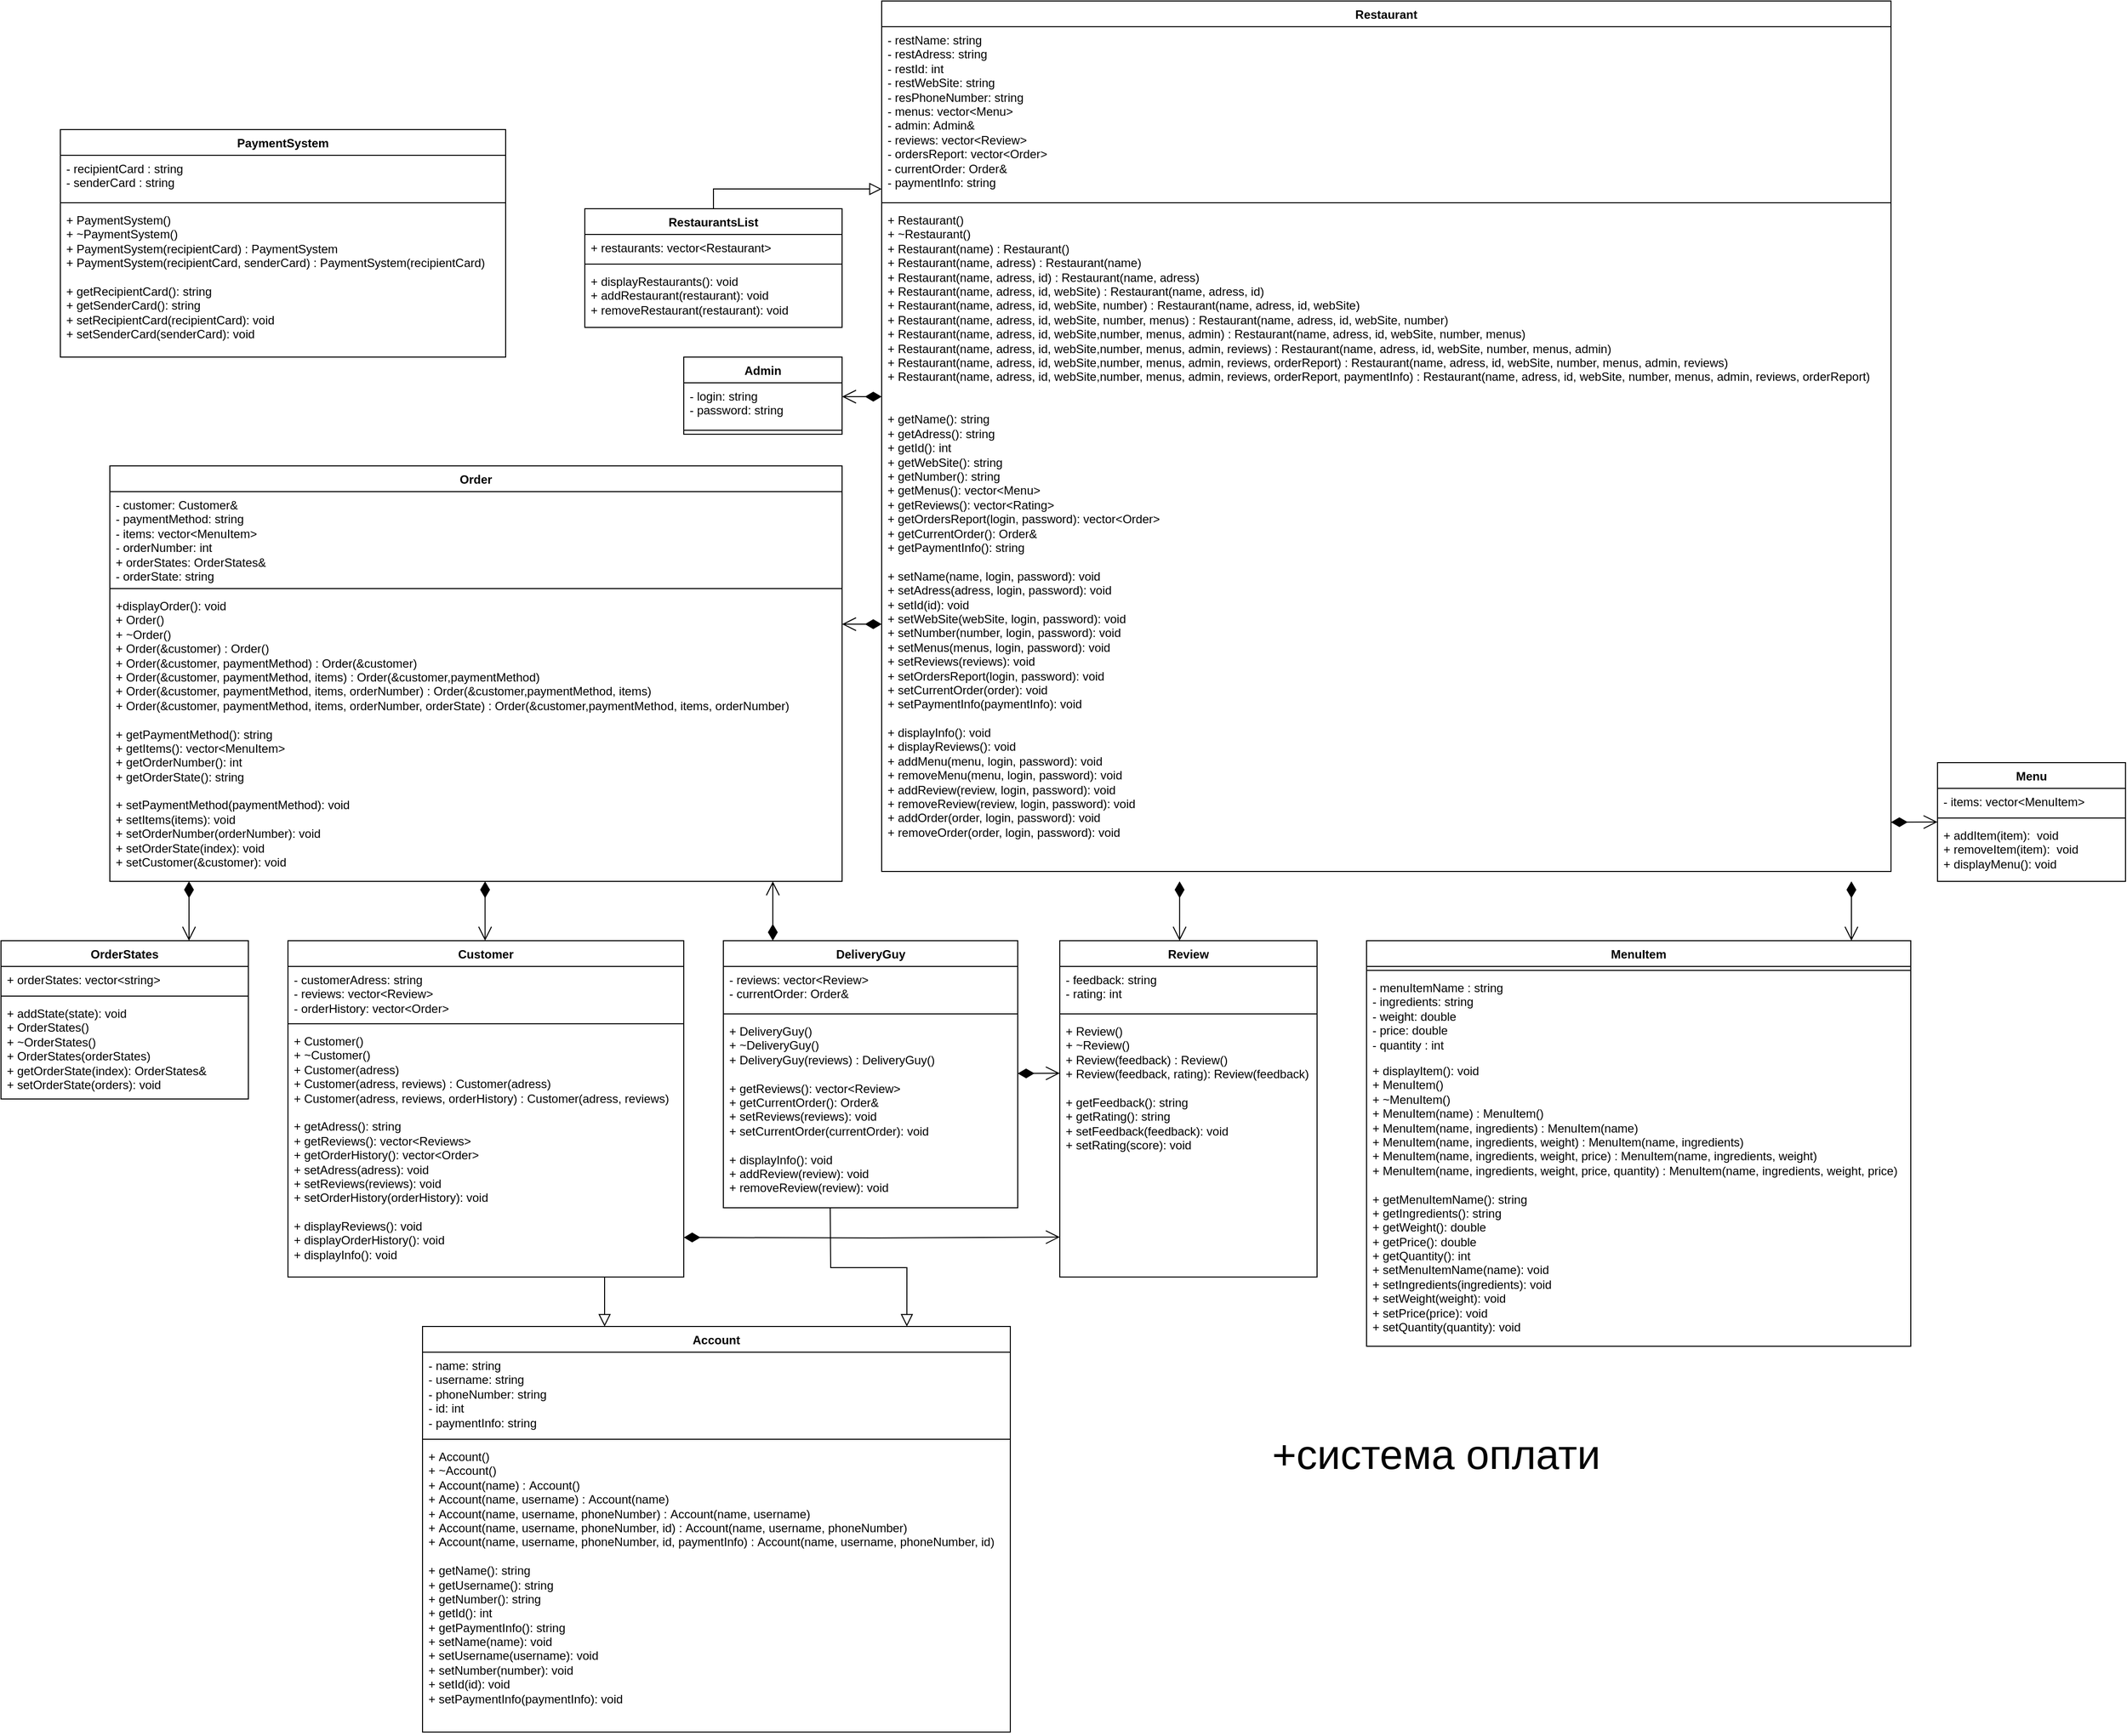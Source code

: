 <mxfile version="23.1.2" type="github">
  <diagram name="Сторінка-1" id="nTbSs-eOX7MSh_iyYzCm">
    <mxGraphModel dx="4871" dy="3638" grid="1" gridSize="10" guides="1" tooltips="1" connect="1" arrows="1" fold="1" page="1" pageScale="1" pageWidth="827" pageHeight="1169" math="0" shadow="0">
      <root>
        <mxCell id="0" />
        <mxCell id="1" parent="0" />
        <mxCell id="OtCIeRJ54kRGpg4Z5k2t-1" value="Customer" style="swimlane;fontStyle=1;align=center;verticalAlign=top;childLayout=stackLayout;horizontal=1;startSize=26;horizontalStack=0;resizeParent=1;resizeParentMax=0;resizeLast=0;collapsible=1;marginBottom=0;whiteSpace=wrap;html=1;" parent="1" vertex="1">
          <mxGeometry x="-1790" y="-330" width="400" height="340" as="geometry" />
        </mxCell>
        <mxCell id="OtCIeRJ54kRGpg4Z5k2t-2" value="- customerAdress: string&lt;br&gt;- reviews: vector&amp;lt;Review&amp;gt;&lt;br&gt;- orderHistory: vector&amp;lt;Order&amp;gt;" style="text;strokeColor=none;fillColor=none;align=left;verticalAlign=top;spacingLeft=4;spacingRight=4;overflow=hidden;rotatable=0;points=[[0,0.5],[1,0.5]];portConstraint=eastwest;whiteSpace=wrap;html=1;" parent="OtCIeRJ54kRGpg4Z5k2t-1" vertex="1">
          <mxGeometry y="26" width="400" height="54" as="geometry" />
        </mxCell>
        <mxCell id="OtCIeRJ54kRGpg4Z5k2t-3" value="" style="line;strokeWidth=1;fillColor=none;align=left;verticalAlign=middle;spacingTop=-1;spacingLeft=3;spacingRight=3;rotatable=0;labelPosition=right;points=[];portConstraint=eastwest;strokeColor=inherit;" parent="OtCIeRJ54kRGpg4Z5k2t-1" vertex="1">
          <mxGeometry y="80" width="400" height="8" as="geometry" />
        </mxCell>
        <mxCell id="OtCIeRJ54kRGpg4Z5k2t-4" value="+ Customer()&lt;br&gt;+ ~Customer()&lt;br&gt;+ Customer(adress)&lt;br&gt;+ Customer(adress, reviews) : Customer(adress)&lt;br&gt;+ Customer(adress, reviews, orderHistory) : Customer(adress, reviews)&amp;nbsp;&lt;br style=&quot;border-color: var(--border-color);&quot;&gt;&amp;nbsp;&lt;br&gt;+ getAdress(): string&lt;br&gt;+ getReviews(): vector&amp;lt;Reviews&amp;gt;&lt;br&gt;+ getOrderHistory(): vector&amp;lt;Order&amp;gt;&lt;br style=&quot;border-color: var(--border-color);&quot;&gt;+ setAdress(adress): void&lt;br&gt;+ setReviews(reviews): void&lt;br&gt;+ setOrderHistory(orderHistory): void&lt;br style=&quot;border-color: var(--border-color);&quot;&gt;&lt;br&gt;+ displayReviews(): void&lt;br&gt;+ displayOrderHistory(): void&lt;br style=&quot;border-color: var(--border-color);&quot;&gt;+ displayInfo(): void" style="text;strokeColor=none;fillColor=none;align=left;verticalAlign=top;spacingLeft=4;spacingRight=4;overflow=hidden;rotatable=0;points=[[0,0.5],[1,0.5]];portConstraint=eastwest;whiteSpace=wrap;html=1;" parent="OtCIeRJ54kRGpg4Z5k2t-1" vertex="1">
          <mxGeometry y="88" width="400" height="252" as="geometry" />
        </mxCell>
        <mxCell id="OtCIeRJ54kRGpg4Z5k2t-5" value="MenuItem" style="swimlane;fontStyle=1;align=center;verticalAlign=top;childLayout=stackLayout;horizontal=1;startSize=26;horizontalStack=0;resizeParent=1;resizeParentMax=0;resizeLast=0;collapsible=1;marginBottom=0;whiteSpace=wrap;html=1;" parent="1" vertex="1">
          <mxGeometry x="-700" y="-330" width="550" height="410" as="geometry" />
        </mxCell>
        <mxCell id="OtCIeRJ54kRGpg4Z5k2t-7" value="" style="line;strokeWidth=1;fillColor=none;align=left;verticalAlign=middle;spacingTop=-1;spacingLeft=3;spacingRight=3;rotatable=0;labelPosition=right;points=[];portConstraint=eastwest;strokeColor=inherit;" parent="OtCIeRJ54kRGpg4Z5k2t-5" vertex="1">
          <mxGeometry y="26" width="550" height="8" as="geometry" />
        </mxCell>
        <mxCell id="OtCIeRJ54kRGpg4Z5k2t-6" value="- menuItemName : string&lt;br&gt;- ingredients: string&amp;nbsp;&lt;br&gt;- weight: double&lt;br&gt;- price: double&lt;br&gt;- quantity : int" style="text;strokeColor=none;fillColor=none;align=left;verticalAlign=top;spacingLeft=4;spacingRight=4;overflow=hidden;rotatable=0;points=[[0,0.5],[1,0.5]];portConstraint=eastwest;whiteSpace=wrap;html=1;" parent="OtCIeRJ54kRGpg4Z5k2t-5" vertex="1">
          <mxGeometry y="34" width="550" height="84" as="geometry" />
        </mxCell>
        <mxCell id="OtCIeRJ54kRGpg4Z5k2t-8" value="+ displayItem(): void&lt;br&gt;+ MenuItem()&lt;br&gt;+ ~MenuItem()&lt;br&gt;+ MenuItem(name) : MenuItem()&lt;br&gt;+ MenuItem(name, ingredients) : MenuItem(name)&lt;br&gt;+ MenuItem(name, ingredients, weight) : MenuItem(name, ingredients)&lt;br&gt;+ MenuItem(name, ingredients, weight, price) : MenuItem(name, ingredients, weight)&lt;br&gt;+ MenuItem(name, ingredients, weight, price, quantity) : MenuItem(name, ingredients, weight, price)&lt;br&gt;&lt;br&gt;+ getMenuItemName(): string&lt;br&gt;+ getIngredients(): string&lt;br&gt;+ getWeight(): double&lt;br&gt;+ getPrice(): double&lt;br&gt;+ getQuantity(): int&lt;br&gt;+ setMenuItemName(name): void&lt;br style=&quot;border-color: var(--border-color);&quot;&gt;+ setIngredients(ingredients): void&lt;br style=&quot;border-color: var(--border-color);&quot;&gt;+ setWeight(weight): void&lt;br style=&quot;border-color: var(--border-color);&quot;&gt;+ setPrice(price): void&lt;br style=&quot;border-color: var(--border-color);&quot;&gt;+ setQuantity(quantity): void" style="text;strokeColor=none;fillColor=none;align=left;verticalAlign=top;spacingLeft=4;spacingRight=4;overflow=hidden;rotatable=0;points=[[0,0.5],[1,0.5]];portConstraint=eastwest;whiteSpace=wrap;html=1;" parent="OtCIeRJ54kRGpg4Z5k2t-5" vertex="1">
          <mxGeometry y="118" width="550" height="292" as="geometry" />
        </mxCell>
        <mxCell id="OtCIeRJ54kRGpg4Z5k2t-9" value="Menu" style="swimlane;fontStyle=1;align=center;verticalAlign=top;childLayout=stackLayout;horizontal=1;startSize=26;horizontalStack=0;resizeParent=1;resizeParentMax=0;resizeLast=0;collapsible=1;marginBottom=0;whiteSpace=wrap;html=1;" parent="1" vertex="1">
          <mxGeometry x="-123" y="-510" width="190" height="120" as="geometry" />
        </mxCell>
        <mxCell id="OtCIeRJ54kRGpg4Z5k2t-10" value="- items: vector&amp;lt;MenuItem&amp;gt;" style="text;strokeColor=none;fillColor=none;align=left;verticalAlign=top;spacingLeft=4;spacingRight=4;overflow=hidden;rotatable=0;points=[[0,0.5],[1,0.5]];portConstraint=eastwest;whiteSpace=wrap;html=1;" parent="OtCIeRJ54kRGpg4Z5k2t-9" vertex="1">
          <mxGeometry y="26" width="190" height="26" as="geometry" />
        </mxCell>
        <mxCell id="OtCIeRJ54kRGpg4Z5k2t-11" value="" style="line;strokeWidth=1;fillColor=none;align=left;verticalAlign=middle;spacingTop=-1;spacingLeft=3;spacingRight=3;rotatable=0;labelPosition=right;points=[];portConstraint=eastwest;strokeColor=inherit;" parent="OtCIeRJ54kRGpg4Z5k2t-9" vertex="1">
          <mxGeometry y="52" width="190" height="8" as="geometry" />
        </mxCell>
        <mxCell id="OtCIeRJ54kRGpg4Z5k2t-12" value="+ addItem(item):&amp;nbsp; void&lt;br&gt;+ removeItem(item):&amp;nbsp; void&lt;br&gt;+ displayMenu(): void" style="text;strokeColor=none;fillColor=none;align=left;verticalAlign=top;spacingLeft=4;spacingRight=4;overflow=hidden;rotatable=0;points=[[0,0.5],[1,0.5]];portConstraint=eastwest;whiteSpace=wrap;html=1;" parent="OtCIeRJ54kRGpg4Z5k2t-9" vertex="1">
          <mxGeometry y="60" width="190" height="60" as="geometry" />
        </mxCell>
        <mxCell id="OtCIeRJ54kRGpg4Z5k2t-18" value="Order" style="swimlane;fontStyle=1;align=center;verticalAlign=top;childLayout=stackLayout;horizontal=1;startSize=26;horizontalStack=0;resizeParent=1;resizeParentMax=0;resizeLast=0;collapsible=1;marginBottom=0;whiteSpace=wrap;html=1;" parent="1" vertex="1">
          <mxGeometry x="-1970" y="-810" width="740" height="420" as="geometry" />
        </mxCell>
        <mxCell id="OtCIeRJ54kRGpg4Z5k2t-19" value="-&amp;nbsp;customer: Customer&amp;amp;&lt;br&gt;- paymentMethod: string&lt;br&gt;- items: vector&amp;lt;MenuItem&amp;gt;&lt;br&gt;- orderNumber: int&lt;br&gt;+ orderStates: OrderStates&amp;amp;&lt;br&gt;- orderState: string" style="text;strokeColor=none;fillColor=none;align=left;verticalAlign=top;spacingLeft=4;spacingRight=4;overflow=hidden;rotatable=0;points=[[0,0.5],[1,0.5]];portConstraint=eastwest;whiteSpace=wrap;html=1;" parent="OtCIeRJ54kRGpg4Z5k2t-18" vertex="1">
          <mxGeometry y="26" width="740" height="94" as="geometry" />
        </mxCell>
        <mxCell id="OtCIeRJ54kRGpg4Z5k2t-20" value="" style="line;strokeWidth=1;fillColor=none;align=left;verticalAlign=middle;spacingTop=-1;spacingLeft=3;spacingRight=3;rotatable=0;labelPosition=right;points=[];portConstraint=eastwest;strokeColor=inherit;" parent="OtCIeRJ54kRGpg4Z5k2t-18" vertex="1">
          <mxGeometry y="120" width="740" height="8" as="geometry" />
        </mxCell>
        <mxCell id="OtCIeRJ54kRGpg4Z5k2t-21" value="+displayOrder(): void&lt;br&gt;+ Order()&lt;br&gt;+ ~Order()&lt;br&gt;+ Order(&amp;amp;customer) : Order()&lt;br&gt;+ Order(&amp;amp;customer, paymentMethod) : Order(&amp;amp;customer)&lt;br&gt;+ Order(&amp;amp;customer, paymentMethod, items) : Order(&amp;amp;customer,paymentMethod)&lt;br&gt;+ Order(&amp;amp;customer, paymentMethod, items, orderNumber) : Order(&amp;amp;customer,paymentMethod, items)&lt;br&gt;+ Order(&amp;amp;customer, paymentMethod, items, orderNumber, orderState) : Order(&amp;amp;customer,paymentMethod, items, orderNumber)&lt;br&gt;&lt;br&gt;+ getPaymentMethod(): string&lt;br&gt;+ getItems(): vector&amp;lt;MenuItem&amp;gt;&lt;br&gt;+ getOrderNumber(): int&lt;br&gt;+ getOrderState(): string&lt;br&gt;&lt;br&gt;+ setPaymentMethod(paymentMethod): void&lt;br style=&quot;border-color: var(--border-color);&quot;&gt;+ setItems(items): void&lt;br style=&quot;border-color: var(--border-color);&quot;&gt;+ setOrderNumber(orderNumber): void&lt;br style=&quot;border-color: var(--border-color);&quot;&gt;+ setOrderState(index): void&lt;br&gt;+ setCustomer(&amp;amp;customer): void" style="text;strokeColor=none;fillColor=none;align=left;verticalAlign=top;spacingLeft=4;spacingRight=4;overflow=hidden;rotatable=0;points=[[0,0.5],[1,0.5]];portConstraint=eastwest;whiteSpace=wrap;html=1;" parent="OtCIeRJ54kRGpg4Z5k2t-18" vertex="1">
          <mxGeometry y="128" width="740" height="292" as="geometry" />
        </mxCell>
        <mxCell id="OtCIeRJ54kRGpg4Z5k2t-44" value="RestaurantsList" style="swimlane;fontStyle=1;align=center;verticalAlign=top;childLayout=stackLayout;horizontal=1;startSize=26;horizontalStack=0;resizeParent=1;resizeParentMax=0;resizeLast=0;collapsible=1;marginBottom=0;whiteSpace=wrap;html=1;" parent="1" vertex="1">
          <mxGeometry x="-1490" y="-1070" width="260" height="120" as="geometry" />
        </mxCell>
        <mxCell id="OtCIeRJ54kRGpg4Z5k2t-45" value="+ restaurants: vector&amp;lt;Restaurant&amp;gt;" style="text;strokeColor=none;fillColor=none;align=left;verticalAlign=top;spacingLeft=4;spacingRight=4;overflow=hidden;rotatable=0;points=[[0,0.5],[1,0.5]];portConstraint=eastwest;whiteSpace=wrap;html=1;" parent="OtCIeRJ54kRGpg4Z5k2t-44" vertex="1">
          <mxGeometry y="26" width="260" height="26" as="geometry" />
        </mxCell>
        <mxCell id="OtCIeRJ54kRGpg4Z5k2t-46" value="" style="line;strokeWidth=1;fillColor=none;align=left;verticalAlign=middle;spacingTop=-1;spacingLeft=3;spacingRight=3;rotatable=0;labelPosition=right;points=[];portConstraint=eastwest;strokeColor=inherit;" parent="OtCIeRJ54kRGpg4Z5k2t-44" vertex="1">
          <mxGeometry y="52" width="260" height="8" as="geometry" />
        </mxCell>
        <mxCell id="OtCIeRJ54kRGpg4Z5k2t-47" value="+ displayRestaurants(): void&lt;br&gt;+ addRestaurant(restaurant): void&lt;br&gt;+ removeRestaurant(restaurant): void" style="text;strokeColor=none;fillColor=none;align=left;verticalAlign=top;spacingLeft=4;spacingRight=4;overflow=hidden;rotatable=0;points=[[0,0.5],[1,0.5]];portConstraint=eastwest;whiteSpace=wrap;html=1;" parent="OtCIeRJ54kRGpg4Z5k2t-44" vertex="1">
          <mxGeometry y="60" width="260" height="60" as="geometry" />
        </mxCell>
        <mxCell id="Xwp7wJV6A2e9DXdXFIzc-5" value="Restaurant" style="swimlane;fontStyle=1;align=center;verticalAlign=top;childLayout=stackLayout;horizontal=1;startSize=26;horizontalStack=0;resizeParent=1;resizeParentMax=0;resizeLast=0;collapsible=1;marginBottom=0;whiteSpace=wrap;html=1;" parent="1" vertex="1">
          <mxGeometry x="-1190" y="-1280" width="1020" height="880" as="geometry" />
        </mxCell>
        <mxCell id="Xwp7wJV6A2e9DXdXFIzc-6" value="- restName: string&lt;br style=&quot;border-color: var(--border-color);&quot;&gt;- restAdress: string&lt;br style=&quot;border-color: var(--border-color);&quot;&gt;- restId: int&lt;br style=&quot;border-color: var(--border-color);&quot;&gt;- restWebSite: string&lt;br&gt;- resPhoneNumber: string&lt;br style=&quot;border-color: var(--border-color);&quot;&gt;- menus: vector&amp;lt;Menu&amp;gt;&lt;br&gt;- admin: Admin&amp;amp;&lt;br&gt;- reviews: vector&amp;lt;Review&amp;gt;&lt;br&gt;- ordersReport: vector&amp;lt;Order&amp;gt;&lt;br&gt;- currentOrder: Order&amp;amp;&lt;br&gt;- paymentInfo: string&amp;nbsp;" style="text;strokeColor=none;fillColor=none;align=left;verticalAlign=top;spacingLeft=4;spacingRight=4;overflow=hidden;rotatable=0;points=[[0,0.5],[1,0.5]];portConstraint=eastwest;whiteSpace=wrap;html=1;" parent="Xwp7wJV6A2e9DXdXFIzc-5" vertex="1">
          <mxGeometry y="26" width="1020" height="174" as="geometry" />
        </mxCell>
        <mxCell id="Xwp7wJV6A2e9DXdXFIzc-7" value="" style="line;strokeWidth=1;fillColor=none;align=left;verticalAlign=middle;spacingTop=-1;spacingLeft=3;spacingRight=3;rotatable=0;labelPosition=right;points=[];portConstraint=eastwest;strokeColor=inherit;" parent="Xwp7wJV6A2e9DXdXFIzc-5" vertex="1">
          <mxGeometry y="200" width="1020" height="8" as="geometry" />
        </mxCell>
        <mxCell id="Xwp7wJV6A2e9DXdXFIzc-8" value="+ Restaurant()&lt;br&gt;+ ~Restaurant()&lt;br&gt;+ Restaurant(name) : Restaurant()&lt;br&gt;+ Restaurant(name, adress) : Restaurant(name)&lt;br&gt;+ Restaurant(name, adress, id) : Restaurant(name, adress)&lt;br&gt;+ Restaurant(name, adress, id, webSite) : Restaurant(name, adress, id)&lt;br&gt;+ Restaurant(name, adress, id, webSite, number) : Restaurant(name, adress, id, webSite)&lt;br style=&quot;border-color: var(--border-color);&quot;&gt;+ Restaurant(name, adress, id, webSite, number, menus) : Restaurant(name, adress, id, webSite, number)&lt;br&gt;+ Restaurant(name, adress, id, webSite,number,&amp;nbsp;menus, admin) : Restaurant(name, adress, id, webSite, number, menus)&lt;br&gt;+ Restaurant(name, adress, id, webSite,number,&amp;nbsp;menus, admin, reviews) : Restaurant(name, adress, id, webSite, number, menus, admin)&lt;br&gt;+ Restaurant(name, adress, id, webSite,number,&amp;nbsp;menus, admin, reviews, orderReport) : Restaurant(name, adress, id, webSite, number, menus, admin, reviews)&lt;br&gt;+ Restaurant(name, adress, id, webSite,number,&amp;nbsp;menus, admin, reviews, orderReport, paymentInfo) : Restaurant(name, adress, id, webSite, number, menus, admin, reviews, orderReport)&lt;br style=&quot;border-color: var(--border-color);&quot;&gt;&lt;br&gt;&lt;br&gt;+ getName(): string&lt;br&gt;+ getAdress(): string&lt;br&gt;+ getId(): int&lt;br&gt;+ getWebSite(): string&lt;br&gt;+ getNumber(): string&lt;br style=&quot;border-color: var(--border-color);&quot;&gt;+ getMenus(): vector&amp;lt;Menu&amp;gt;&lt;br&gt;+ getReviews(): vector&amp;lt;Rating&amp;gt;&lt;br&gt;+ getOrdersReport(login, password): vector&amp;lt;Order&amp;gt;&lt;br&gt;+ getCurrentOrder(): Order&amp;amp;&lt;br&gt;+ getPaymentInfo(): string&lt;br style=&quot;border-color: var(--border-color);&quot;&gt;&lt;br&gt;+ setName(name, login, password): void&lt;br style=&quot;border-color: var(--border-color);&quot;&gt;+ setAdress(adress, login, password): void&lt;br style=&quot;border-color: var(--border-color);&quot;&gt;+ setId(id): void&lt;br style=&quot;border-color: var(--border-color);&quot;&gt;+ setWebSite(webSite, login, password): void&lt;br&gt;+ setNumber(number, login, password): void&lt;br style=&quot;border-color: var(--border-color);&quot;&gt;+ setMenus(menus, login, password): void&lt;br&gt;+ setReviews(reviews): void&lt;br&gt;+ setOrdersReport(login, password): void&lt;br&gt;+ setCurrentOrder(order): void&lt;br&gt;+ setPaymentInfo(paymentInfo): void&lt;br style=&quot;border-color: var(--border-color);&quot;&gt;&lt;br&gt;+ displayInfo(): void&lt;br&gt;+ displayReviews(): void&lt;br style=&quot;border-color: var(--border-color);&quot;&gt;+ addMenu(menu, login, password): void&lt;br&gt;+ removeMenu(menu, login, password): void&lt;br&gt;+ addReview(review, login, password): void&lt;br&gt;+ removeReview(review, login, password): void&lt;br&gt;+ addOrder(order, login, password): void&lt;br&gt;+ removeOrder(order, login, password): void" style="text;strokeColor=none;fillColor=none;align=left;verticalAlign=top;spacingLeft=4;spacingRight=4;overflow=hidden;rotatable=0;points=[[0,0.5],[1,0.5]];portConstraint=eastwest;whiteSpace=wrap;html=1;" parent="Xwp7wJV6A2e9DXdXFIzc-5" vertex="1">
          <mxGeometry y="208" width="1020" height="672" as="geometry" />
        </mxCell>
        <mxCell id="Xwp7wJV6A2e9DXdXFIzc-21" value="Admin" style="swimlane;fontStyle=1;align=center;verticalAlign=top;childLayout=stackLayout;horizontal=1;startSize=26;horizontalStack=0;resizeParent=1;resizeParentMax=0;resizeLast=0;collapsible=1;marginBottom=0;whiteSpace=wrap;html=1;" parent="1" vertex="1">
          <mxGeometry x="-1390" y="-920" width="160" height="78" as="geometry" />
        </mxCell>
        <mxCell id="Xwp7wJV6A2e9DXdXFIzc-22" value="- login: string&lt;br&gt;- password: string" style="text;strokeColor=none;fillColor=none;align=left;verticalAlign=top;spacingLeft=4;spacingRight=4;overflow=hidden;rotatable=0;points=[[0,0.5],[1,0.5]];portConstraint=eastwest;whiteSpace=wrap;html=1;" parent="Xwp7wJV6A2e9DXdXFIzc-21" vertex="1">
          <mxGeometry y="26" width="160" height="44" as="geometry" />
        </mxCell>
        <mxCell id="Xwp7wJV6A2e9DXdXFIzc-23" value="" style="line;strokeWidth=1;fillColor=none;align=left;verticalAlign=middle;spacingTop=-1;spacingLeft=3;spacingRight=3;rotatable=0;labelPosition=right;points=[];portConstraint=eastwest;strokeColor=inherit;" parent="Xwp7wJV6A2e9DXdXFIzc-21" vertex="1">
          <mxGeometry y="70" width="160" height="8" as="geometry" />
        </mxCell>
        <mxCell id="Xwp7wJV6A2e9DXdXFIzc-25" value="Review" style="swimlane;fontStyle=1;align=center;verticalAlign=top;childLayout=stackLayout;horizontal=1;startSize=26;horizontalStack=0;resizeParent=1;resizeParentMax=0;resizeLast=0;collapsible=1;marginBottom=0;whiteSpace=wrap;html=1;" parent="1" vertex="1">
          <mxGeometry x="-1010" y="-330" width="260" height="340" as="geometry" />
        </mxCell>
        <mxCell id="Xwp7wJV6A2e9DXdXFIzc-26" value="- feedback: string&lt;br&gt;- rating: int" style="text;strokeColor=none;fillColor=none;align=left;verticalAlign=top;spacingLeft=4;spacingRight=4;overflow=hidden;rotatable=0;points=[[0,0.5],[1,0.5]];portConstraint=eastwest;whiteSpace=wrap;html=1;" parent="Xwp7wJV6A2e9DXdXFIzc-25" vertex="1">
          <mxGeometry y="26" width="260" height="44" as="geometry" />
        </mxCell>
        <mxCell id="Xwp7wJV6A2e9DXdXFIzc-27" value="" style="line;strokeWidth=1;fillColor=none;align=left;verticalAlign=middle;spacingTop=-1;spacingLeft=3;spacingRight=3;rotatable=0;labelPosition=right;points=[];portConstraint=eastwest;strokeColor=inherit;" parent="Xwp7wJV6A2e9DXdXFIzc-25" vertex="1">
          <mxGeometry y="70" width="260" height="8" as="geometry" />
        </mxCell>
        <mxCell id="Xwp7wJV6A2e9DXdXFIzc-28" value="+&amp;nbsp;Review()&lt;br&gt;+ ~Review()&lt;br&gt;+&amp;nbsp;Review(feedback) :&amp;nbsp;Review()&lt;br&gt;+&amp;nbsp;Review(feedback, rating):&amp;nbsp;Review(feedback)&lt;br style=&quot;border-color: var(--border-color);&quot;&gt;&lt;br&gt;+ getFeedback(): string&lt;br&gt;+ getRating(): string&lt;br style=&quot;border-color: var(--border-color);&quot;&gt;+ setFeedback(feedback): void&lt;br&gt;+ setRating(score): void" style="text;strokeColor=none;fillColor=none;align=left;verticalAlign=top;spacingLeft=4;spacingRight=4;overflow=hidden;rotatable=0;points=[[0,0.5],[1,0.5]];portConstraint=eastwest;whiteSpace=wrap;html=1;" parent="Xwp7wJV6A2e9DXdXFIzc-25" vertex="1">
          <mxGeometry y="78" width="260" height="262" as="geometry" />
        </mxCell>
        <mxCell id="Xwp7wJV6A2e9DXdXFIzc-30" value="" style="endArrow=open;html=1;endSize=12;startArrow=diamondThin;startSize=14;startFill=1;edgeStyle=orthogonalEdgeStyle;align=left;verticalAlign=bottom;rounded=0;" parent="1" edge="1">
          <mxGeometry x="-1" y="3" relative="1" as="geometry">
            <mxPoint x="-1190" y="-880" as="sourcePoint" />
            <mxPoint x="-1230" y="-880" as="targetPoint" />
            <Array as="points">
              <mxPoint x="-1190" y="-880" />
              <mxPoint x="-1190" y="-880" />
            </Array>
          </mxGeometry>
        </mxCell>
        <mxCell id="Xwp7wJV6A2e9DXdXFIzc-39" value="" style="endArrow=open;html=1;endSize=12;startArrow=diamondThin;startSize=14;startFill=1;edgeStyle=orthogonalEdgeStyle;align=left;verticalAlign=bottom;rounded=0;" parent="1" edge="1">
          <mxGeometry x="-1" y="3" relative="1" as="geometry">
            <mxPoint x="-1890" y="-390" as="sourcePoint" />
            <mxPoint x="-1890" y="-330.03" as="targetPoint" />
            <Array as="points">
              <mxPoint x="-1889.5" y="-360" />
              <mxPoint x="-1889.5" y="-360" />
            </Array>
          </mxGeometry>
        </mxCell>
        <mxCell id="Xwp7wJV6A2e9DXdXFIzc-41" value="DeliveryGuy" style="swimlane;fontStyle=1;align=center;verticalAlign=top;childLayout=stackLayout;horizontal=1;startSize=26;horizontalStack=0;resizeParent=1;resizeParentMax=0;resizeLast=0;collapsible=1;marginBottom=0;whiteSpace=wrap;html=1;" parent="1" vertex="1">
          <mxGeometry x="-1350" y="-330" width="297.5" height="270" as="geometry" />
        </mxCell>
        <mxCell id="Xwp7wJV6A2e9DXdXFIzc-42" value="- reviews: vector&amp;lt;Review&amp;gt;&lt;br&gt;- currentOrder: Order&amp;amp;" style="text;strokeColor=none;fillColor=none;align=left;verticalAlign=top;spacingLeft=4;spacingRight=4;overflow=hidden;rotatable=0;points=[[0,0.5],[1,0.5]];portConstraint=eastwest;whiteSpace=wrap;html=1;" parent="Xwp7wJV6A2e9DXdXFIzc-41" vertex="1">
          <mxGeometry y="26" width="297.5" height="44" as="geometry" />
        </mxCell>
        <mxCell id="Xwp7wJV6A2e9DXdXFIzc-43" value="" style="line;strokeWidth=1;fillColor=none;align=left;verticalAlign=middle;spacingTop=-1;spacingLeft=3;spacingRight=3;rotatable=0;labelPosition=right;points=[];portConstraint=eastwest;strokeColor=inherit;" parent="Xwp7wJV6A2e9DXdXFIzc-41" vertex="1">
          <mxGeometry y="70" width="297.5" height="8" as="geometry" />
        </mxCell>
        <mxCell id="Xwp7wJV6A2e9DXdXFIzc-44" value="+&amp;nbsp;DeliveryGuy()&lt;br&gt;+ ~DeliveryGuy()&lt;br&gt;+&amp;nbsp;DeliveryGuy(reviews) : DeliveryGuy()&lt;br&gt;&lt;br&gt;+ getReviews(): vector&amp;lt;Review&amp;gt;&lt;br&gt;+ getCurrentOrder(): Order&amp;amp;&lt;br&gt;+ setReviews(reviews): void&lt;br style=&quot;border-color: var(--border-color);&quot;&gt;+ setCurrentOrder(currentOrder): void&lt;br&gt;&lt;br&gt;+ displayInfo(): void&lt;br&gt;+ addReview(review): void&lt;br style=&quot;border-color: var(--border-color);&quot;&gt;+ removeReview(review): void" style="text;strokeColor=none;fillColor=none;align=left;verticalAlign=top;spacingLeft=4;spacingRight=4;overflow=hidden;rotatable=0;points=[[0,0.5],[1,0.5]];portConstraint=eastwest;whiteSpace=wrap;html=1;" parent="Xwp7wJV6A2e9DXdXFIzc-41" vertex="1">
          <mxGeometry y="78" width="297.5" height="192" as="geometry" />
        </mxCell>
        <mxCell id="Xwp7wJV6A2e9DXdXFIzc-45" value="Account" style="swimlane;fontStyle=1;align=center;verticalAlign=top;childLayout=stackLayout;horizontal=1;startSize=26;horizontalStack=0;resizeParent=1;resizeParentMax=0;resizeLast=0;collapsible=1;marginBottom=0;whiteSpace=wrap;html=1;" parent="1" vertex="1">
          <mxGeometry x="-1654" y="60" width="594" height="410" as="geometry" />
        </mxCell>
        <mxCell id="Xwp7wJV6A2e9DXdXFIzc-46" value="- name: string&lt;br&gt;- username: string&lt;br style=&quot;border-color: var(--border-color);&quot;&gt;- phoneNumber: string&lt;br&gt;- id: int&lt;br&gt;- paymentInfo: string&amp;nbsp;" style="text;strokeColor=none;fillColor=none;align=left;verticalAlign=top;spacingLeft=4;spacingRight=4;overflow=hidden;rotatable=0;points=[[0,0.5],[1,0.5]];portConstraint=eastwest;whiteSpace=wrap;html=1;" parent="Xwp7wJV6A2e9DXdXFIzc-45" vertex="1">
          <mxGeometry y="26" width="594" height="84" as="geometry" />
        </mxCell>
        <mxCell id="Xwp7wJV6A2e9DXdXFIzc-47" value="" style="line;strokeWidth=1;fillColor=none;align=left;verticalAlign=middle;spacingTop=-1;spacingLeft=3;spacingRight=3;rotatable=0;labelPosition=right;points=[];portConstraint=eastwest;strokeColor=inherit;" parent="Xwp7wJV6A2e9DXdXFIzc-45" vertex="1">
          <mxGeometry y="110" width="594" height="8" as="geometry" />
        </mxCell>
        <mxCell id="Xwp7wJV6A2e9DXdXFIzc-48" value="+&amp;nbsp;Account()&lt;br style=&quot;border-color: var(--border-color);&quot;&gt;+ ~Account()&lt;br style=&quot;border-color: var(--border-color);&quot;&gt;+&amp;nbsp;Account(name) :&amp;nbsp;Account()&lt;br style=&quot;border-color: var(--border-color);&quot;&gt;+&amp;nbsp;Account(name, username) :&amp;nbsp;Account(name)&lt;br&gt;+&amp;nbsp;Account(name, username, phoneNumber) :&amp;nbsp;Account(name, username)&lt;br style=&quot;border-color: var(--border-color);&quot;&gt;+&amp;nbsp;Account(name, username, phoneNumber, id) :&amp;nbsp;Account(name, username, phoneNumber)&lt;br&gt;+&amp;nbsp;Account(name, username, phoneNumber, id, paymentInfo) :&amp;nbsp;Account(name, username, phoneNumber, id)&lt;br style=&quot;border-color: var(--border-color);&quot;&gt;&lt;br&gt;+ getName(): string&lt;br style=&quot;border-color: var(--border-color);&quot;&gt;+ getUsername(): string&lt;br style=&quot;border-color: var(--border-color);&quot;&gt;+ getNumber(): string&lt;br style=&quot;border-color: var(--border-color);&quot;&gt;+ getId(): int&lt;br&gt;+ getPaymentInfo(): string&lt;br style=&quot;border-color: var(--border-color);&quot;&gt;+ setName(name): void&lt;br style=&quot;border-color: var(--border-color);&quot;&gt;+ setUsername(username): void&lt;br style=&quot;border-color: var(--border-color);&quot;&gt;+ setNumber(number): void&lt;br&gt;+ setId(id): void&lt;br&gt;+ setPaymentInfo(paymentInfo): void" style="text;strokeColor=none;fillColor=none;align=left;verticalAlign=top;spacingLeft=4;spacingRight=4;overflow=hidden;rotatable=0;points=[[0,0.5],[1,0.5]];portConstraint=eastwest;whiteSpace=wrap;html=1;" parent="Xwp7wJV6A2e9DXdXFIzc-45" vertex="1">
          <mxGeometry y="118" width="594" height="292" as="geometry" />
        </mxCell>
        <mxCell id="Xwp7wJV6A2e9DXdXFIzc-49" value="OrderStates" style="swimlane;fontStyle=1;align=center;verticalAlign=top;childLayout=stackLayout;horizontal=1;startSize=26;horizontalStack=0;resizeParent=1;resizeParentMax=0;resizeLast=0;collapsible=1;marginBottom=0;whiteSpace=wrap;html=1;" parent="1" vertex="1">
          <mxGeometry x="-2080" y="-330" width="250" height="160" as="geometry" />
        </mxCell>
        <mxCell id="Xwp7wJV6A2e9DXdXFIzc-50" value="+ orderStates: vector&amp;lt;string&amp;gt;&amp;nbsp;" style="text;strokeColor=none;fillColor=none;align=left;verticalAlign=top;spacingLeft=4;spacingRight=4;overflow=hidden;rotatable=0;points=[[0,0.5],[1,0.5]];portConstraint=eastwest;whiteSpace=wrap;html=1;" parent="Xwp7wJV6A2e9DXdXFIzc-49" vertex="1">
          <mxGeometry y="26" width="250" height="26" as="geometry" />
        </mxCell>
        <mxCell id="Xwp7wJV6A2e9DXdXFIzc-51" value="" style="line;strokeWidth=1;fillColor=none;align=left;verticalAlign=middle;spacingTop=-1;spacingLeft=3;spacingRight=3;rotatable=0;labelPosition=right;points=[];portConstraint=eastwest;strokeColor=inherit;" parent="Xwp7wJV6A2e9DXdXFIzc-49" vertex="1">
          <mxGeometry y="52" width="250" height="8" as="geometry" />
        </mxCell>
        <mxCell id="Xwp7wJV6A2e9DXdXFIzc-52" value="+ addState(state): void&lt;br style=&quot;border-color: var(--border-color);&quot;&gt;+ OrderStates()&lt;br style=&quot;border-color: var(--border-color);&quot;&gt;+ ~OrderStates()&lt;br style=&quot;border-color: var(--border-color);&quot;&gt;+ OrderStates(orderStates)&lt;br style=&quot;border-color: var(--border-color);&quot;&gt;+ getOrderState(index): OrderStates&amp;amp;&lt;br&gt;+ setOrderState(orders): void" style="text;strokeColor=none;fillColor=none;align=left;verticalAlign=top;spacingLeft=4;spacingRight=4;overflow=hidden;rotatable=0;points=[[0,0.5],[1,0.5]];portConstraint=eastwest;whiteSpace=wrap;html=1;" parent="Xwp7wJV6A2e9DXdXFIzc-49" vertex="1">
          <mxGeometry y="60" width="250" height="100" as="geometry" />
        </mxCell>
        <mxCell id="Xwp7wJV6A2e9DXdXFIzc-64" value="" style="endArrow=open;html=1;endSize=12;startArrow=diamondThin;startSize=14;startFill=1;edgeStyle=orthogonalEdgeStyle;align=left;verticalAlign=bottom;rounded=0;" parent="1" edge="1">
          <mxGeometry x="-1" y="3" relative="1" as="geometry">
            <mxPoint x="-1190" y="-650" as="sourcePoint" />
            <mxPoint x="-1230" y="-650" as="targetPoint" />
            <Array as="points">
              <mxPoint x="-1190" y="-650" />
              <mxPoint x="-1190" y="-650" />
            </Array>
          </mxGeometry>
        </mxCell>
        <mxCell id="Xwp7wJV6A2e9DXdXFIzc-67" style="edgeStyle=orthogonalEdgeStyle;rounded=0;orthogonalLoop=1;jettySize=auto;html=1;entryX=0;entryY=0.943;entryDx=0;entryDy=0;entryPerimeter=0;endArrow=block;endFill=0;endSize=10;" parent="1" source="OtCIeRJ54kRGpg4Z5k2t-44" target="Xwp7wJV6A2e9DXdXFIzc-6" edge="1">
          <mxGeometry relative="1" as="geometry" />
        </mxCell>
        <mxCell id="Xwp7wJV6A2e9DXdXFIzc-68" value="" style="endArrow=open;html=1;endSize=12;startArrow=diamondThin;startSize=14;startFill=1;edgeStyle=orthogonalEdgeStyle;align=left;verticalAlign=bottom;rounded=0;" parent="1" edge="1">
          <mxGeometry x="-1" y="3" relative="1" as="geometry">
            <mxPoint x="-1590.77" y="-390" as="sourcePoint" />
            <mxPoint x="-1590.77" y="-330.03" as="targetPoint" />
            <Array as="points">
              <mxPoint x="-1590.27" y="-360" />
              <mxPoint x="-1590.27" y="-360" />
            </Array>
          </mxGeometry>
        </mxCell>
        <mxCell id="Xwp7wJV6A2e9DXdXFIzc-69" value="" style="endArrow=open;html=1;endSize=12;startArrow=diamondThin;startSize=14;startFill=1;edgeStyle=orthogonalEdgeStyle;align=left;verticalAlign=bottom;rounded=0;" parent="1" edge="1">
          <mxGeometry x="-1" y="3" relative="1" as="geometry">
            <mxPoint x="-1300" y="-330.0" as="sourcePoint" />
            <mxPoint x="-1300" y="-389.97" as="targetPoint" />
            <Array as="points">
              <mxPoint x="-1299.5" y="-360.0" />
              <mxPoint x="-1299.5" y="-360.0" />
            </Array>
          </mxGeometry>
        </mxCell>
        <mxCell id="Xwp7wJV6A2e9DXdXFIzc-70" value="" style="endArrow=open;html=1;endSize=12;startArrow=diamondThin;startSize=14;startFill=1;edgeStyle=orthogonalEdgeStyle;align=left;verticalAlign=bottom;rounded=0;" parent="1" edge="1">
          <mxGeometry x="-1" y="3" relative="1" as="geometry">
            <mxPoint x="-888.92" y="-389.97" as="sourcePoint" />
            <mxPoint x="-888.92" y="-330" as="targetPoint" />
            <Array as="points">
              <mxPoint x="-888.42" y="-359.97" />
              <mxPoint x="-888.42" y="-359.97" />
            </Array>
          </mxGeometry>
        </mxCell>
        <mxCell id="Xwp7wJV6A2e9DXdXFIzc-71" value="" style="endArrow=open;html=1;endSize=12;startArrow=diamondThin;startSize=14;startFill=1;edgeStyle=orthogonalEdgeStyle;align=left;verticalAlign=bottom;rounded=0;entryX=0;entryY=0.846;entryDx=0;entryDy=0;entryPerimeter=0;" parent="1" target="Xwp7wJV6A2e9DXdXFIzc-28" edge="1">
          <mxGeometry x="-1" y="3" relative="1" as="geometry">
            <mxPoint x="-1390" y="-30" as="sourcePoint" />
            <mxPoint x="-1350" y="-30" as="targetPoint" />
            <Array as="points" />
          </mxGeometry>
        </mxCell>
        <mxCell id="Xwp7wJV6A2e9DXdXFIzc-72" value="" style="endArrow=open;html=1;endSize=12;startArrow=diamondThin;startSize=14;startFill=1;edgeStyle=orthogonalEdgeStyle;align=left;verticalAlign=bottom;rounded=0;" parent="1" edge="1">
          <mxGeometry x="-1" y="3" relative="1" as="geometry">
            <mxPoint x="-1052.5" y="-195.77" as="sourcePoint" />
            <mxPoint x="-1010" y="-196" as="targetPoint" />
            <Array as="points">
              <mxPoint x="-1052.5" y="-195.77" />
              <mxPoint x="-1052.5" y="-195.77" />
            </Array>
          </mxGeometry>
        </mxCell>
        <mxCell id="Xwp7wJV6A2e9DXdXFIzc-74" value="" style="endArrow=open;html=1;endSize=12;startArrow=diamondThin;startSize=14;startFill=1;edgeStyle=orthogonalEdgeStyle;align=left;verticalAlign=bottom;rounded=0;" parent="1" edge="1">
          <mxGeometry x="-1" y="3" relative="1" as="geometry">
            <mxPoint x="-170" y="-449.77" as="sourcePoint" />
            <mxPoint x="-123" y="-450" as="targetPoint" />
            <Array as="points">
              <mxPoint x="-170" y="-449.77" />
              <mxPoint x="-170" y="-449.77" />
            </Array>
          </mxGeometry>
        </mxCell>
        <mxCell id="Xwp7wJV6A2e9DXdXFIzc-76" value="" style="endArrow=open;html=1;endSize=12;startArrow=diamondThin;startSize=14;startFill=1;edgeStyle=orthogonalEdgeStyle;align=left;verticalAlign=bottom;rounded=0;" parent="1" edge="1">
          <mxGeometry x="-1" y="3" relative="1" as="geometry">
            <mxPoint x="-210" y="-389.97" as="sourcePoint" />
            <mxPoint x="-210" y="-330" as="targetPoint" />
            <Array as="points">
              <mxPoint x="-209.5" y="-359.97" />
              <mxPoint x="-209.5" y="-359.97" />
            </Array>
          </mxGeometry>
        </mxCell>
        <mxCell id="Xwp7wJV6A2e9DXdXFIzc-77" value="" style="endArrow=block;html=1;endSize=10;startArrow=none;startSize=14;startFill=0;edgeStyle=orthogonalEdgeStyle;align=left;verticalAlign=bottom;rounded=0;endFill=0;" parent="1" edge="1">
          <mxGeometry x="-1" y="3" relative="1" as="geometry">
            <mxPoint x="-1470" y="10" as="sourcePoint" />
            <mxPoint x="-1470" y="59.97" as="targetPoint" />
            <Array as="points">
              <mxPoint x="-1469.5" y="30" />
              <mxPoint x="-1469.5" y="30" />
            </Array>
          </mxGeometry>
        </mxCell>
        <mxCell id="Xwp7wJV6A2e9DXdXFIzc-79" value="" style="endArrow=block;html=1;endSize=10;startArrow=none;startSize=14;startFill=0;edgeStyle=orthogonalEdgeStyle;align=left;verticalAlign=bottom;rounded=0;endFill=0;entryX=0.824;entryY=0;entryDx=0;entryDy=0;entryPerimeter=0;" parent="1" target="Xwp7wJV6A2e9DXdXFIzc-45" edge="1">
          <mxGeometry x="-1" y="3" relative="1" as="geometry">
            <mxPoint x="-1242" y="-60" as="sourcePoint" />
            <mxPoint x="-1242" y="-20.03" as="targetPoint" />
            <Array as="points" />
          </mxGeometry>
        </mxCell>
        <mxCell id="Xwp7wJV6A2e9DXdXFIzc-80" value="+система оплати" style="text;html=1;align=center;verticalAlign=middle;resizable=0;points=[];autosize=1;strokeColor=none;fillColor=none;fontSize=42;" parent="1" vertex="1">
          <mxGeometry x="-810" y="160" width="360" height="60" as="geometry" />
        </mxCell>
        <mxCell id="hDKhciC4Pktci0DEw4Ns-1" value="PaymentSystem" style="swimlane;fontStyle=1;align=center;verticalAlign=top;childLayout=stackLayout;horizontal=1;startSize=26;horizontalStack=0;resizeParent=1;resizeParentMax=0;resizeLast=0;collapsible=1;marginBottom=0;whiteSpace=wrap;html=1;" vertex="1" parent="1">
          <mxGeometry x="-2020" y="-1150" width="450" height="230" as="geometry" />
        </mxCell>
        <mxCell id="hDKhciC4Pktci0DEw4Ns-2" value="- recipientCard : string&lt;br&gt;- senderCard : string" style="text;strokeColor=none;fillColor=none;align=left;verticalAlign=top;spacingLeft=4;spacingRight=4;overflow=hidden;rotatable=0;points=[[0,0.5],[1,0.5]];portConstraint=eastwest;whiteSpace=wrap;html=1;" vertex="1" parent="hDKhciC4Pktci0DEw4Ns-1">
          <mxGeometry y="26" width="450" height="44" as="geometry" />
        </mxCell>
        <mxCell id="hDKhciC4Pktci0DEw4Ns-3" value="" style="line;strokeWidth=1;fillColor=none;align=left;verticalAlign=middle;spacingTop=-1;spacingLeft=3;spacingRight=3;rotatable=0;labelPosition=right;points=[];portConstraint=eastwest;strokeColor=inherit;" vertex="1" parent="hDKhciC4Pktci0DEw4Ns-1">
          <mxGeometry y="70" width="450" height="8" as="geometry" />
        </mxCell>
        <mxCell id="hDKhciC4Pktci0DEw4Ns-4" value="+ PaymentSystem()&lt;br&gt;+ ~PaymentSystem()&lt;br&gt;+ PaymentSystem(recipientCard) : PaymentSystem&lt;br&gt;+ PaymentSystem(recipientCard, senderCard) : PaymentSystem(recipientCard)&lt;br&gt;&lt;br&gt;+ getRecipientCard(): string&lt;br&gt;+ getSenderCard(): string&lt;br&gt;+ setRecipientCard(recipientCard): void&lt;br style=&quot;border-color: var(--border-color);&quot;&gt;+ setSenderCard(senderCard): void&amp;nbsp;&amp;nbsp;&amp;nbsp;" style="text;strokeColor=none;fillColor=none;align=left;verticalAlign=top;spacingLeft=4;spacingRight=4;overflow=hidden;rotatable=0;points=[[0,0.5],[1,0.5]];portConstraint=eastwest;whiteSpace=wrap;html=1;" vertex="1" parent="hDKhciC4Pktci0DEw4Ns-1">
          <mxGeometry y="78" width="450" height="152" as="geometry" />
        </mxCell>
      </root>
    </mxGraphModel>
  </diagram>
</mxfile>
